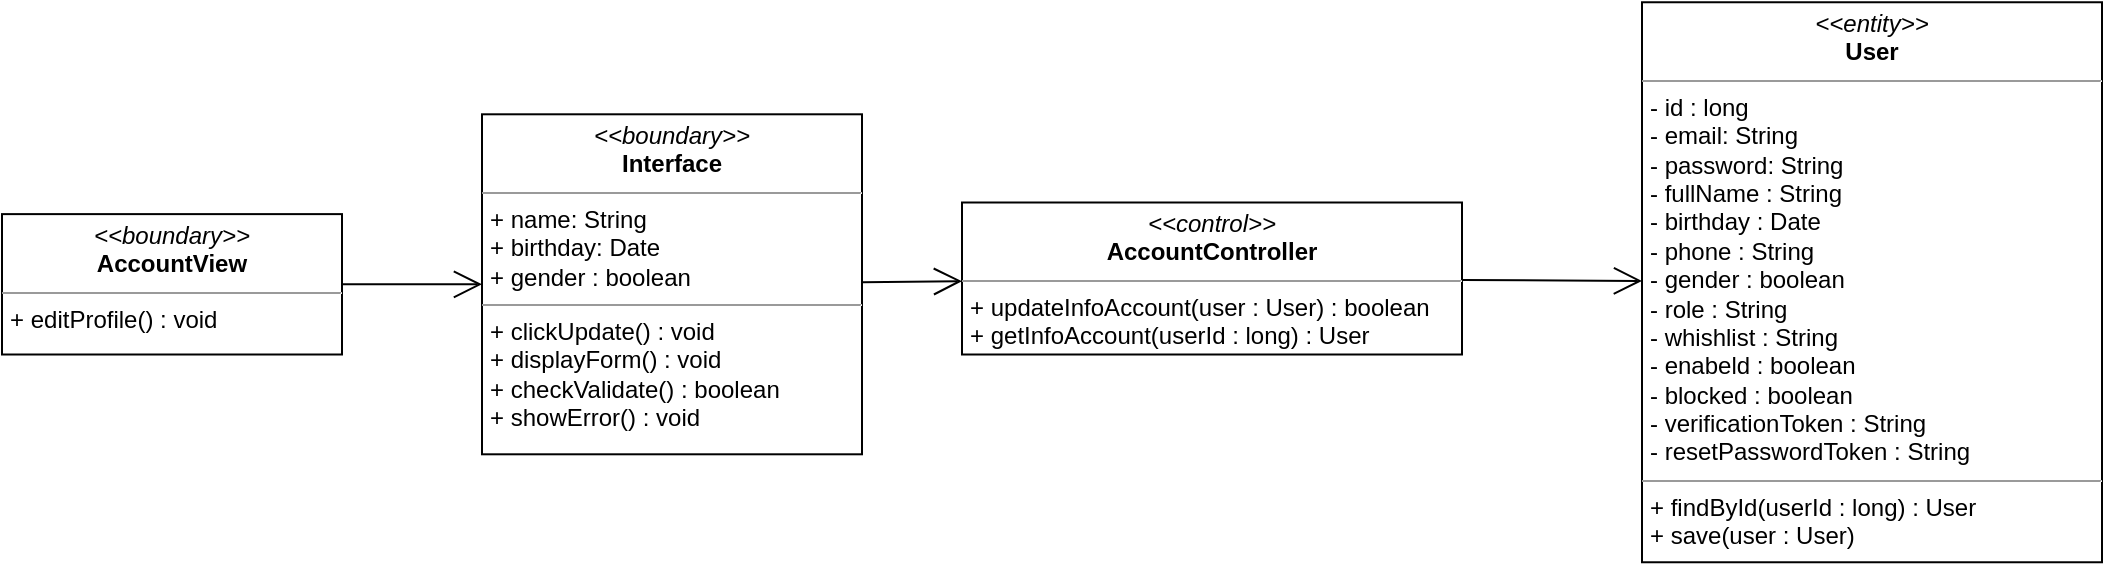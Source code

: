 <mxfile version="14.6.13" type="device"><diagram id="C5RBs43oDa-KdzZeNtuy" name="Page-1"><mxGraphModel dx="1865" dy="523" grid="1" gridSize="10" guides="1" tooltips="1" connect="1" arrows="1" fold="1" page="1" pageScale="1" pageWidth="827" pageHeight="1169" math="0" shadow="0"><root><mxCell id="WIyWlLk6GJQsqaUBKTNV-0"/><mxCell id="WIyWlLk6GJQsqaUBKTNV-1" parent="WIyWlLk6GJQsqaUBKTNV-0"/><mxCell id="3_BIi-De6FGUcCYfIj-2-2" value="&lt;p style=&quot;margin: 0px ; margin-top: 4px ; text-align: center&quot;&gt;&lt;i&gt;&amp;lt;&amp;lt;entity&amp;gt;&amp;gt;&lt;/i&gt;&lt;br&gt;&lt;b&gt;User&lt;/b&gt;&lt;/p&gt;&lt;hr size=&quot;1&quot;&gt;&lt;p style=&quot;margin: 0px ; margin-left: 4px&quot;&gt;- id : long&lt;/p&gt;&lt;p style=&quot;margin: 0px ; margin-left: 4px&quot;&gt;- email: String&lt;br&gt;- password: String&lt;/p&gt;&lt;p style=&quot;margin: 0px ; margin-left: 4px&quot;&gt;- fullName : String&lt;/p&gt;&lt;p style=&quot;margin: 0px ; margin-left: 4px&quot;&gt;- birthday : Date&lt;/p&gt;&lt;p style=&quot;margin: 0px ; margin-left: 4px&quot;&gt;- phone : String&lt;/p&gt;&lt;p style=&quot;margin: 0px ; margin-left: 4px&quot;&gt;- gender : boolean&lt;/p&gt;&lt;p style=&quot;margin: 0px ; margin-left: 4px&quot;&gt;- role : String&lt;/p&gt;&lt;p style=&quot;margin: 0px ; margin-left: 4px&quot;&gt;- whishlist : String&lt;/p&gt;&lt;p style=&quot;margin: 0px ; margin-left: 4px&quot;&gt;- enabeld : boolean&lt;/p&gt;&lt;p style=&quot;margin: 0px ; margin-left: 4px&quot;&gt;- blocked : boolean&lt;/p&gt;&lt;p style=&quot;margin: 0px ; margin-left: 4px&quot;&gt;- verificationToken : String&lt;/p&gt;&lt;p style=&quot;margin: 0px ; margin-left: 4px&quot;&gt;- resetPasswordToken : String&lt;/p&gt;&lt;hr size=&quot;1&quot;&gt;&lt;p style=&quot;margin: 0px ; margin-left: 4px&quot;&gt;+ findById(userId : long) : User&lt;/p&gt;&lt;p style=&quot;margin: 0px ; margin-left: 4px&quot;&gt;+ save(user : User)&lt;/p&gt;" style="verticalAlign=top;align=left;overflow=fill;fontSize=12;fontFamily=Helvetica;html=1;" parent="WIyWlLk6GJQsqaUBKTNV-1" vertex="1"><mxGeometry x="480" y="92.13" width="230" height="280" as="geometry"/></mxCell><mxCell id="3_BIi-De6FGUcCYfIj-2-4" value="&lt;p style=&quot;margin: 0px ; margin-top: 4px ; text-align: center&quot;&gt;&lt;i&gt;&amp;lt;&amp;lt;control&amp;gt;&amp;gt;&lt;/i&gt;&lt;br&gt;&lt;b&gt;AccountController&lt;/b&gt;&lt;br&gt;&lt;/p&gt;&lt;hr size=&quot;1&quot;&gt;&lt;p style=&quot;margin: 0px ; margin-left: 4px&quot;&gt;&lt;/p&gt;&lt;p style=&quot;margin: 0px ; margin-left: 4px&quot;&gt;+ updateInfoAccount(user : User) : boolean&lt;br&gt;&lt;/p&gt;&lt;p style=&quot;margin: 0px ; margin-left: 4px&quot;&gt;+ getInfoAccount(userId : long) : User&lt;/p&gt;" style="verticalAlign=top;align=left;overflow=fill;fontSize=12;fontFamily=Helvetica;html=1;" parent="WIyWlLk6GJQsqaUBKTNV-1" vertex="1"><mxGeometry x="140" y="192.25" width="250" height="76" as="geometry"/></mxCell><mxCell id="3_BIi-De6FGUcCYfIj-2-5" value="" style="endArrow=open;endFill=1;endSize=12;html=1;" parent="WIyWlLk6GJQsqaUBKTNV-1" source="a_lbDAOAiU6-m0rziZKH-2" target="3_BIi-De6FGUcCYfIj-2-4" edge="1"><mxGeometry width="160" relative="1" as="geometry"><mxPoint x="80" y="230.25" as="sourcePoint"/><mxPoint x="640" y="100" as="targetPoint"/></mxGeometry></mxCell><mxCell id="3_BIi-De6FGUcCYfIj-2-30" value="" style="endArrow=open;endFill=1;endSize=12;html=1;strokeColor=#000000;" parent="WIyWlLk6GJQsqaUBKTNV-1" source="3_BIi-De6FGUcCYfIj-2-4" target="3_BIi-De6FGUcCYfIj-2-2" edge="1"><mxGeometry width="160" relative="1" as="geometry"><mxPoint x="330" y="220" as="sourcePoint"/><mxPoint x="440" y="230.25" as="targetPoint"/></mxGeometry></mxCell><mxCell id="a_lbDAOAiU6-m0rziZKH-0" value="&lt;p style=&quot;margin: 0px ; margin-top: 4px ; text-align: center&quot;&gt;&lt;i&gt;&amp;lt;&amp;lt;boundary&amp;gt;&amp;gt;&lt;/i&gt;&lt;br&gt;&lt;b&gt;AccountView&lt;/b&gt;&lt;/p&gt;&lt;hr size=&quot;1&quot;&gt;&lt;p style=&quot;margin: 0px ; margin-left: 4px&quot;&gt;&lt;span&gt;+ editProfile() : void&lt;/span&gt;&lt;/p&gt;" style="verticalAlign=top;align=left;overflow=fill;fontSize=12;fontFamily=Helvetica;html=1;" vertex="1" parent="WIyWlLk6GJQsqaUBKTNV-1"><mxGeometry x="-340" y="198.06" width="170" height="70.19" as="geometry"/></mxCell><mxCell id="a_lbDAOAiU6-m0rziZKH-1" value="" style="endArrow=open;endFill=1;endSize=12;html=1;" edge="1" parent="WIyWlLk6GJQsqaUBKTNV-1" source="a_lbDAOAiU6-m0rziZKH-0" target="a_lbDAOAiU6-m0rziZKH-2"><mxGeometry width="160" relative="1" as="geometry"><mxPoint x="-230" y="270" as="sourcePoint"/><mxPoint x="-90" y="231.238" as="targetPoint"/></mxGeometry></mxCell><mxCell id="a_lbDAOAiU6-m0rziZKH-2" value="&lt;p style=&quot;margin: 0px ; margin-top: 4px ; text-align: center&quot;&gt;&lt;i&gt;&amp;lt;&amp;lt;boundary&amp;gt;&amp;gt;&lt;/i&gt;&lt;br&gt;&lt;b&gt;Interface&lt;/b&gt;&lt;/p&gt;&lt;hr size=&quot;1&quot;&gt;&lt;p style=&quot;margin: 0px ; margin-left: 4px&quot;&gt;+ name: String&lt;br&gt;+ birthday: Date&lt;/p&gt;&lt;p style=&quot;margin: 0px ; margin-left: 4px&quot;&gt;+ gender : boolean&lt;/p&gt;&lt;hr size=&quot;1&quot;&gt;&lt;p style=&quot;margin: 0px 0px 0px 4px&quot;&gt;+ clickUpdate() : void&lt;/p&gt;&lt;p style=&quot;margin: 0px 0px 0px 4px&quot;&gt;+ displayForm() : void&lt;/p&gt;&lt;p style=&quot;margin: 0px 0px 0px 4px&quot;&gt;+ checkValidate() : boolean&lt;/p&gt;&lt;p style=&quot;margin: 0px 0px 0px 4px&quot;&gt;+ showError() : void&lt;/p&gt;" style="verticalAlign=top;align=left;overflow=fill;fontSize=12;fontFamily=Helvetica;html=1;" vertex="1" parent="WIyWlLk6GJQsqaUBKTNV-1"><mxGeometry x="-100" y="148.15" width="190" height="170" as="geometry"/></mxCell></root></mxGraphModel></diagram></mxfile>
